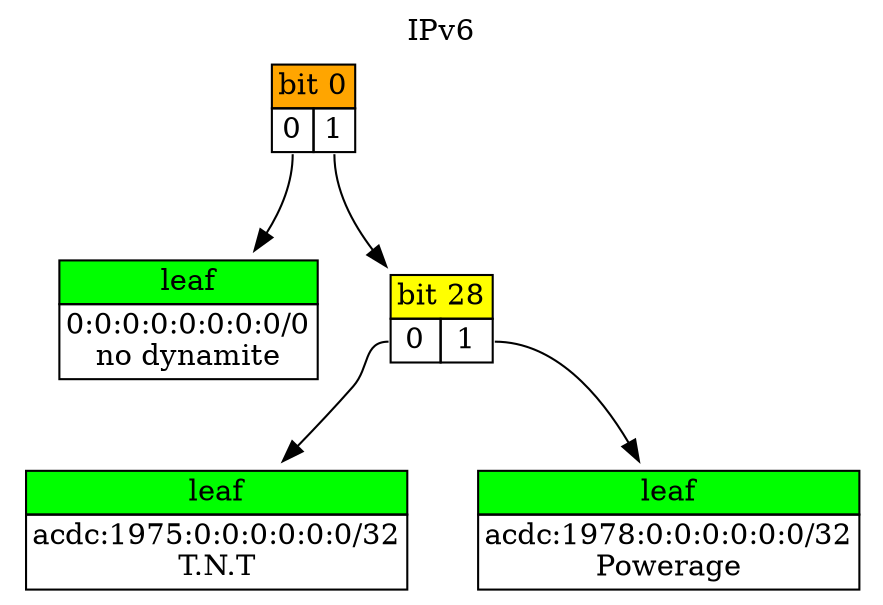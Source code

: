 digraph Radix {
  labelloc="t";
  label="IPv6";
  rankdir="TB";
  ranksep="0.5 equally";
N3 [label=<
  <TABLE BORDER="0" CELLBORDER="1" CELLSPACING="0">
    <TR><TD PORT="N3" BGCOLOR="green">leaf</TD></TR>
    <TR><TD>acdc:1978:0:0:0:0:0:0/32<br/>Powerage</TD></TR>
  </TABLE>
  >, shape="plaintext"];
N2 [label=<
  <TABLE BORDER="0" CELLBORDER="1" CELLSPACING="0">
    <TR><TD PORT="N2" BGCOLOR="green">leaf</TD></TR>
    <TR><TD>acdc:1975:0:0:0:0:0:0/32<br/>T.N.T</TD></TR>
  </TABLE>
  >, shape="plaintext"];
N4:R -> N3;
N4:L -> N2;
N4 [label=<
  <TABLE BORDER="0" CELLBORDER="1" CELLSPACING="0">
    <TR><TD PORT="N4" COLSPAN="2" BGCOLOR="yellow">bit 28</TD></TR>
    <TR><TD PORT="L">0</TD><TD PORT="R">1</TD></TR>
  </TABLE>
>, shape="plaintext"];
N1 [label=<
  <TABLE BORDER="0" CELLBORDER="1" CELLSPACING="0">
    <TR><TD PORT="N1" BGCOLOR="green">leaf</TD></TR>
    <TR><TD>0:0:0:0:0:0:0:0/0<br/>no dynamite</TD></TR>
  </TABLE>
  >, shape="plaintext"];
N5:R -> N4;
N5:L -> N1;
N5 [label=<
  <TABLE BORDER="0" CELLBORDER="1" CELLSPACING="0">
    <TR><TD PORT="N5" COLSPAN="2" BGCOLOR="orange">bit 0</TD></TR>
    <TR><TD PORT="L">0</TD><TD PORT="R">1</TD></TR>
  </TABLE>
>, shape="plaintext"];
}